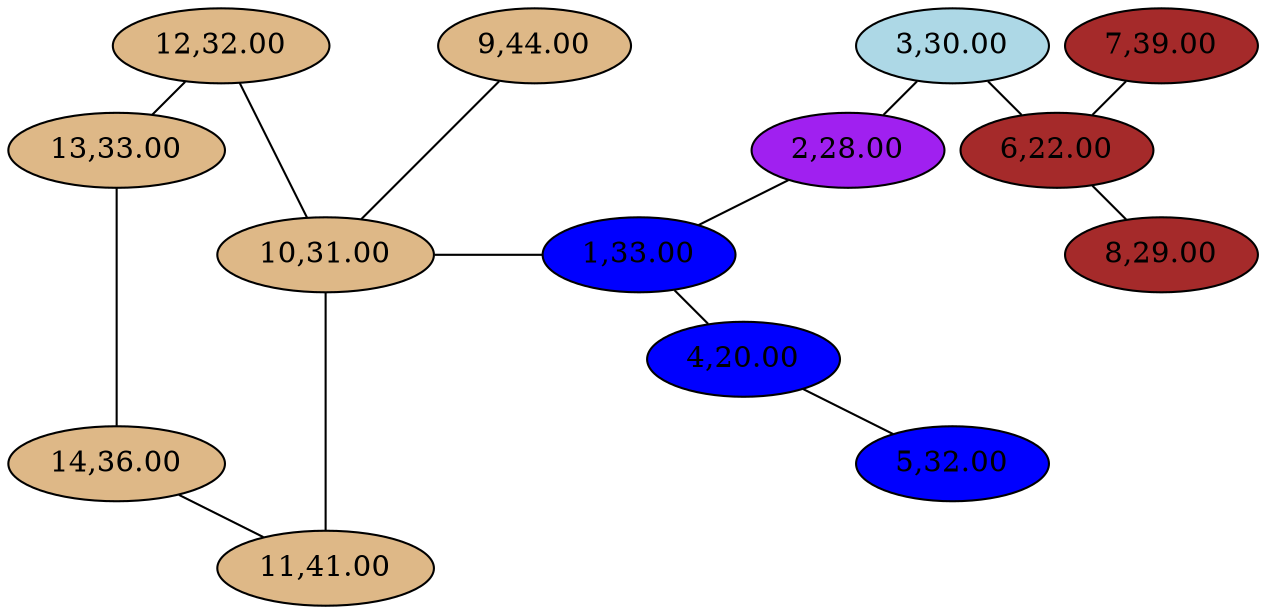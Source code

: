 graph RandomGraph {
	graph [layout=neato, splines=true, overlap=false];

	5 [pos="8.000000,1.000000!" fillcolor="blue" style="filled" label="5,32.00"];
	14 [pos="0.000000,1.000000!" fillcolor="burlywood" style="filled" label="14,36.00"];
	1 [pos="5.000000,3.000000!" fillcolor="blue" style="filled" label="1,33.00"];
	7 [pos="10.000000,5.000000!" fillcolor="brown" style="filled" label="7,39.00"];
	8 [pos="10.000000,3.000000!" fillcolor="brown" style="filled" label="8,29.00"];
	9 [pos="4.000000,5.000000!" fillcolor="burlywood" style="filled" label="9,44.00"];
	12 [pos="1.000000,5.000000!" fillcolor="burlywood" style="filled" label="12,32.00"];
	4 [pos="6.000000,2.000000!" fillcolor="blue" style="filled" label="4,20.00"];
	13 [pos="0.000000,4.000000!" fillcolor="burlywood" style="filled" label="13,33.00"];
	3 [pos="8.000000,5.000000!" fillcolor="lightblue" style="filled" label="3,30.00"];
	6 [pos="9.000000,4.000000!" fillcolor="brown" style="filled" label="6,22.00"];
	10 [pos="2.000000,3.000000!" fillcolor="burlywood" style="filled" label="10,31.00"];
	11 [pos="2.000000,0.000000!" fillcolor="burlywood" style="filled" label="11,41.00"];
	2 [pos="7.000000,4.000000!" fillcolor="purple" style="filled" label="2,28.00"];
	9 -- 10;
	12 -- 13;
	4 -- 5;
	13 -- 14;
	6 -- 7;
	6 -- 8;
	10 -- 11;
	10 -- 12;
	11 -- 14;
	2 -- 3;
	3 -- 6;
	1 -- 2;
	1 -- 4;
	1 -- 10;
}